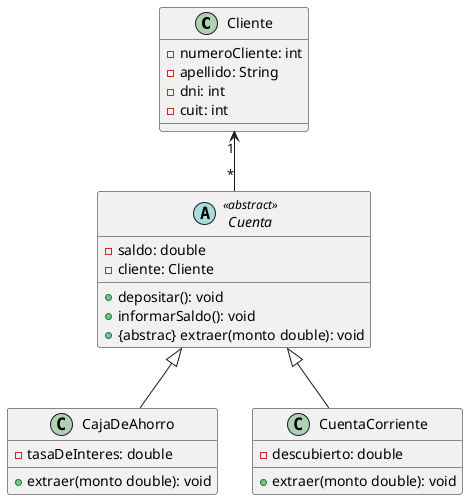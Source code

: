 @startuml
class Cliente {
    - numeroCliente: int
    - apellido: String
    - dni: int
    - cuit: int
}

abstract Cuenta <<abstract>> {
    - saldo: double
    - cliente: Cliente
    + depositar(): void
    + informarSaldo(): void
    + {abstrac} extraer(monto double): void

}

class CajaDeAhorro {
    - tasaDeInteres: double
    + extraer(monto double): void

}

class CuentaCorriente {
    - descubierto: double
    + extraer(monto double): void
}

Cuenta "*" -up-> "1" Cliente
CajaDeAhorro -up-|> Cuenta
CuentaCorriente -up-|> Cuenta
@enduml